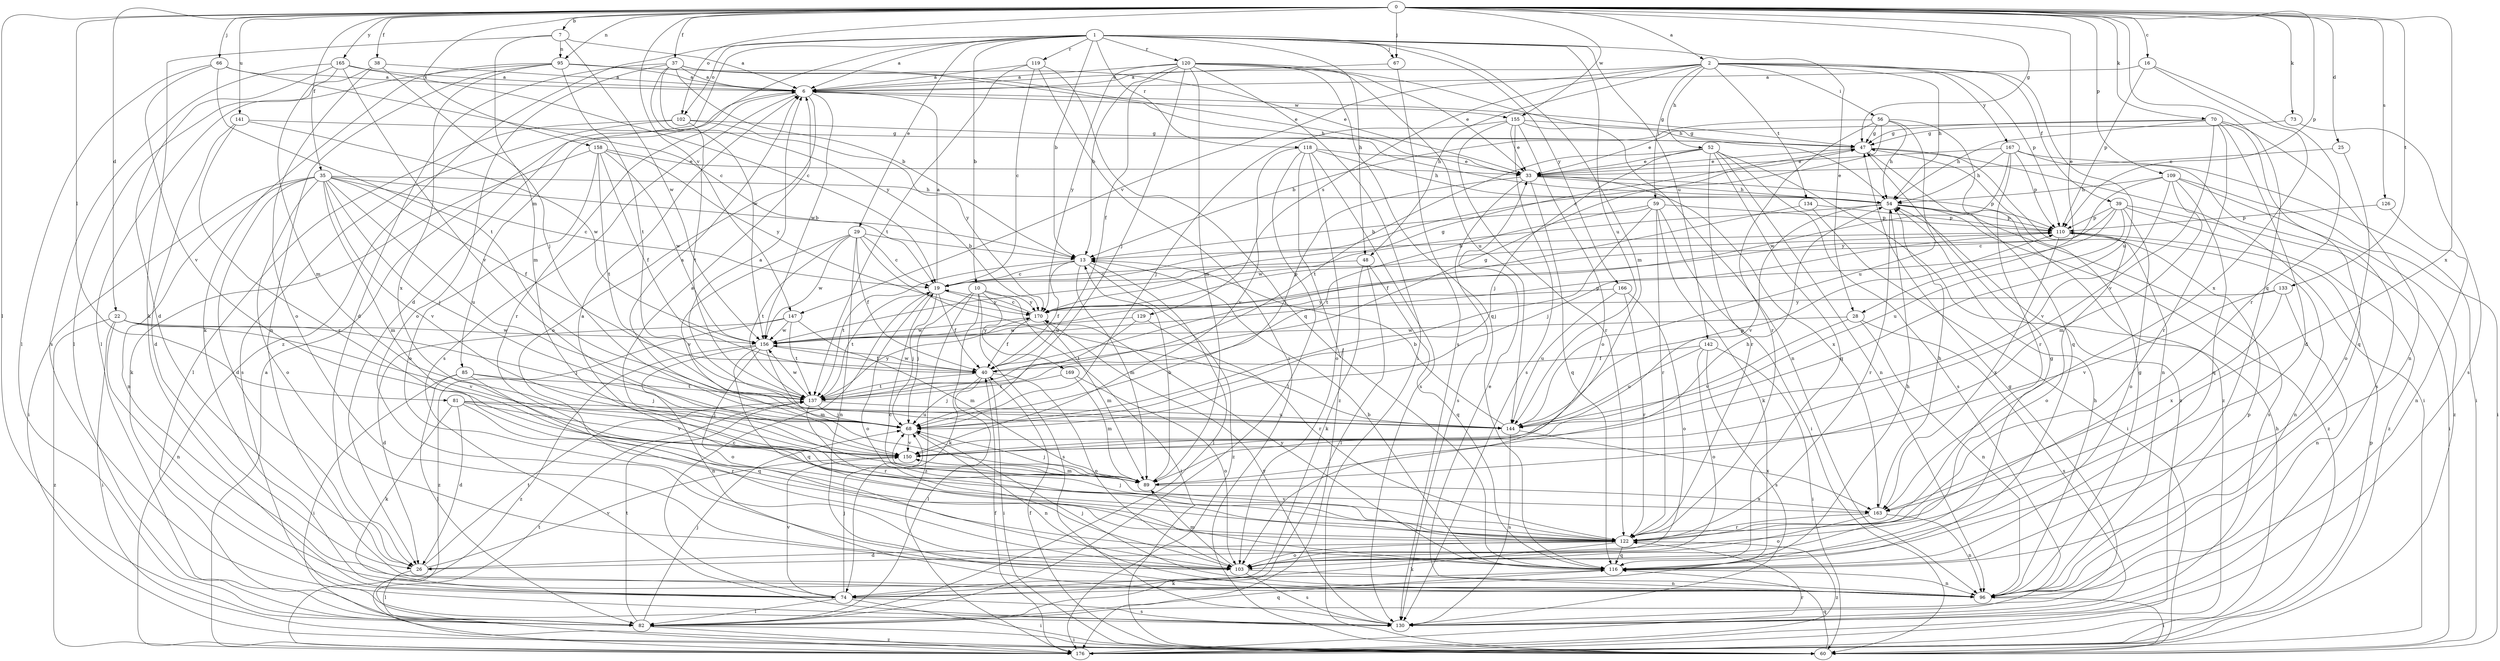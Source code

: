strict digraph  {
0;
1;
2;
6;
7;
10;
13;
16;
19;
22;
25;
26;
28;
29;
33;
35;
37;
38;
39;
40;
47;
48;
52;
54;
56;
59;
60;
66;
67;
68;
70;
73;
74;
81;
82;
85;
89;
95;
96;
102;
103;
109;
110;
116;
118;
119;
120;
122;
126;
129;
130;
133;
134;
137;
141;
142;
144;
147;
150;
155;
156;
158;
163;
165;
166;
167;
169;
170;
176;
0 -> 2  [label=a];
0 -> 7  [label=b];
0 -> 16  [label=c];
0 -> 22  [label=d];
0 -> 25  [label=d];
0 -> 28  [label=e];
0 -> 35  [label=f];
0 -> 37  [label=f];
0 -> 38  [label=f];
0 -> 47  [label=g];
0 -> 66  [label=j];
0 -> 67  [label=j];
0 -> 70  [label=k];
0 -> 73  [label=k];
0 -> 81  [label=l];
0 -> 82  [label=l];
0 -> 95  [label=n];
0 -> 102  [label=o];
0 -> 109  [label=p];
0 -> 110  [label=p];
0 -> 116  [label=q];
0 -> 126  [label=s];
0 -> 133  [label=t];
0 -> 141  [label=u];
0 -> 147  [label=v];
0 -> 155  [label=w];
0 -> 158  [label=x];
0 -> 163  [label=x];
0 -> 165  [label=y];
1 -> 6  [label=a];
1 -> 10  [label=b];
1 -> 13  [label=b];
1 -> 26  [label=d];
1 -> 28  [label=e];
1 -> 29  [label=e];
1 -> 48  [label=h];
1 -> 67  [label=j];
1 -> 85  [label=m];
1 -> 89  [label=m];
1 -> 102  [label=o];
1 -> 118  [label=r];
1 -> 119  [label=r];
1 -> 120  [label=r];
1 -> 142  [label=u];
1 -> 144  [label=u];
1 -> 166  [label=y];
1 -> 176  [label=z];
2 -> 6  [label=a];
2 -> 39  [label=f];
2 -> 48  [label=h];
2 -> 52  [label=h];
2 -> 54  [label=h];
2 -> 56  [label=i];
2 -> 59  [label=i];
2 -> 110  [label=p];
2 -> 129  [label=s];
2 -> 134  [label=t];
2 -> 144  [label=u];
2 -> 147  [label=v];
2 -> 167  [label=y];
6 -> 47  [label=g];
6 -> 103  [label=o];
6 -> 122  [label=r];
6 -> 130  [label=s];
6 -> 155  [label=w];
6 -> 156  [label=w];
7 -> 6  [label=a];
7 -> 74  [label=k];
7 -> 89  [label=m];
7 -> 95  [label=n];
7 -> 156  [label=w];
10 -> 60  [label=i];
10 -> 68  [label=j];
10 -> 74  [label=k];
10 -> 130  [label=s];
10 -> 169  [label=y];
10 -> 170  [label=y];
10 -> 176  [label=z];
13 -> 19  [label=c];
13 -> 40  [label=f];
13 -> 82  [label=l];
13 -> 89  [label=m];
13 -> 137  [label=t];
13 -> 176  [label=z];
16 -> 6  [label=a];
16 -> 110  [label=p];
16 -> 122  [label=r];
16 -> 163  [label=x];
19 -> 6  [label=a];
19 -> 40  [label=f];
19 -> 68  [label=j];
19 -> 103  [label=o];
19 -> 137  [label=t];
19 -> 170  [label=y];
22 -> 60  [label=i];
22 -> 68  [label=j];
22 -> 96  [label=n];
22 -> 150  [label=v];
22 -> 156  [label=w];
22 -> 176  [label=z];
25 -> 33  [label=e];
25 -> 103  [label=o];
26 -> 82  [label=l];
26 -> 137  [label=t];
26 -> 150  [label=v];
28 -> 96  [label=n];
28 -> 130  [label=s];
28 -> 150  [label=v];
28 -> 156  [label=w];
29 -> 13  [label=b];
29 -> 19  [label=c];
29 -> 40  [label=f];
29 -> 96  [label=n];
29 -> 137  [label=t];
29 -> 144  [label=u];
29 -> 150  [label=v];
29 -> 156  [label=w];
33 -> 54  [label=h];
33 -> 68  [label=j];
33 -> 110  [label=p];
33 -> 116  [label=q];
33 -> 130  [label=s];
33 -> 163  [label=x];
35 -> 13  [label=b];
35 -> 19  [label=c];
35 -> 26  [label=d];
35 -> 40  [label=f];
35 -> 54  [label=h];
35 -> 60  [label=i];
35 -> 68  [label=j];
35 -> 89  [label=m];
35 -> 96  [label=n];
35 -> 103  [label=o];
35 -> 144  [label=u];
35 -> 150  [label=v];
37 -> 6  [label=a];
37 -> 13  [label=b];
37 -> 26  [label=d];
37 -> 33  [label=e];
37 -> 54  [label=h];
37 -> 103  [label=o];
37 -> 156  [label=w];
37 -> 170  [label=y];
38 -> 6  [label=a];
38 -> 68  [label=j];
38 -> 82  [label=l];
38 -> 103  [label=o];
39 -> 19  [label=c];
39 -> 60  [label=i];
39 -> 68  [label=j];
39 -> 103  [label=o];
39 -> 110  [label=p];
39 -> 144  [label=u];
39 -> 176  [label=z];
40 -> 47  [label=g];
40 -> 60  [label=i];
40 -> 68  [label=j];
40 -> 82  [label=l];
40 -> 103  [label=o];
40 -> 137  [label=t];
40 -> 156  [label=w];
47 -> 33  [label=e];
47 -> 60  [label=i];
47 -> 96  [label=n];
47 -> 176  [label=z];
48 -> 19  [label=c];
48 -> 74  [label=k];
48 -> 82  [label=l];
48 -> 116  [label=q];
52 -> 33  [label=e];
52 -> 68  [label=j];
52 -> 96  [label=n];
52 -> 116  [label=q];
52 -> 122  [label=r];
52 -> 130  [label=s];
52 -> 137  [label=t];
52 -> 176  [label=z];
54 -> 110  [label=p];
54 -> 122  [label=r];
54 -> 130  [label=s];
54 -> 150  [label=v];
54 -> 156  [label=w];
54 -> 176  [label=z];
56 -> 13  [label=b];
56 -> 19  [label=c];
56 -> 47  [label=g];
56 -> 54  [label=h];
56 -> 116  [label=q];
56 -> 122  [label=r];
56 -> 144  [label=u];
59 -> 13  [label=b];
59 -> 60  [label=i];
59 -> 68  [label=j];
59 -> 74  [label=k];
59 -> 110  [label=p];
59 -> 122  [label=r];
59 -> 137  [label=t];
60 -> 40  [label=f];
60 -> 116  [label=q];
66 -> 6  [label=a];
66 -> 19  [label=c];
66 -> 82  [label=l];
66 -> 137  [label=t];
66 -> 150  [label=v];
67 -> 6  [label=a];
67 -> 130  [label=s];
68 -> 6  [label=a];
68 -> 96  [label=n];
68 -> 150  [label=v];
70 -> 26  [label=d];
70 -> 33  [label=e];
70 -> 47  [label=g];
70 -> 54  [label=h];
70 -> 96  [label=n];
70 -> 116  [label=q];
70 -> 122  [label=r];
70 -> 150  [label=v];
73 -> 47  [label=g];
73 -> 130  [label=s];
74 -> 19  [label=c];
74 -> 60  [label=i];
74 -> 68  [label=j];
74 -> 82  [label=l];
74 -> 130  [label=s];
74 -> 150  [label=v];
81 -> 26  [label=d];
81 -> 68  [label=j];
81 -> 74  [label=k];
81 -> 122  [label=r];
81 -> 144  [label=u];
81 -> 150  [label=v];
82 -> 47  [label=g];
82 -> 60  [label=i];
82 -> 68  [label=j];
82 -> 116  [label=q];
82 -> 137  [label=t];
82 -> 176  [label=z];
85 -> 60  [label=i];
85 -> 68  [label=j];
85 -> 82  [label=l];
85 -> 116  [label=q];
85 -> 137  [label=t];
89 -> 6  [label=a];
89 -> 13  [label=b];
89 -> 54  [label=h];
89 -> 68  [label=j];
89 -> 163  [label=x];
95 -> 6  [label=a];
95 -> 33  [label=e];
95 -> 74  [label=k];
95 -> 82  [label=l];
95 -> 96  [label=n];
95 -> 137  [label=t];
95 -> 163  [label=x];
96 -> 33  [label=e];
96 -> 47  [label=g];
96 -> 54  [label=h];
96 -> 60  [label=i];
96 -> 68  [label=j];
96 -> 110  [label=p];
102 -> 47  [label=g];
102 -> 82  [label=l];
102 -> 130  [label=s];
102 -> 137  [label=t];
102 -> 170  [label=y];
103 -> 89  [label=m];
103 -> 96  [label=n];
103 -> 130  [label=s];
109 -> 54  [label=h];
109 -> 60  [label=i];
109 -> 89  [label=m];
109 -> 116  [label=q];
109 -> 150  [label=v];
109 -> 170  [label=y];
109 -> 176  [label=z];
110 -> 13  [label=b];
110 -> 96  [label=n];
110 -> 103  [label=o];
110 -> 163  [label=x];
116 -> 13  [label=b];
116 -> 47  [label=g];
116 -> 54  [label=h];
116 -> 74  [label=k];
116 -> 96  [label=n];
116 -> 170  [label=y];
118 -> 33  [label=e];
118 -> 54  [label=h];
118 -> 82  [label=l];
118 -> 103  [label=o];
118 -> 130  [label=s];
118 -> 150  [label=v];
118 -> 176  [label=z];
119 -> 6  [label=a];
119 -> 19  [label=c];
119 -> 60  [label=i];
119 -> 116  [label=q];
119 -> 137  [label=t];
120 -> 6  [label=a];
120 -> 13  [label=b];
120 -> 33  [label=e];
120 -> 40  [label=f];
120 -> 54  [label=h];
120 -> 60  [label=i];
120 -> 68  [label=j];
120 -> 89  [label=m];
120 -> 116  [label=q];
120 -> 144  [label=u];
120 -> 170  [label=y];
122 -> 6  [label=a];
122 -> 19  [label=c];
122 -> 26  [label=d];
122 -> 68  [label=j];
122 -> 74  [label=k];
122 -> 103  [label=o];
122 -> 116  [label=q];
122 -> 150  [label=v];
122 -> 176  [label=z];
126 -> 96  [label=n];
126 -> 110  [label=p];
129 -> 122  [label=r];
129 -> 137  [label=t];
129 -> 156  [label=w];
130 -> 170  [label=y];
133 -> 96  [label=n];
133 -> 150  [label=v];
133 -> 163  [label=x];
133 -> 170  [label=y];
134 -> 40  [label=f];
134 -> 60  [label=i];
134 -> 110  [label=p];
137 -> 68  [label=j];
137 -> 122  [label=r];
137 -> 144  [label=u];
137 -> 156  [label=w];
137 -> 170  [label=y];
141 -> 26  [label=d];
141 -> 47  [label=g];
141 -> 122  [label=r];
141 -> 156  [label=w];
142 -> 40  [label=f];
142 -> 60  [label=i];
142 -> 103  [label=o];
142 -> 130  [label=s];
142 -> 144  [label=u];
144 -> 6  [label=a];
144 -> 13  [label=b];
144 -> 110  [label=p];
144 -> 130  [label=s];
144 -> 163  [label=x];
147 -> 26  [label=d];
147 -> 89  [label=m];
147 -> 137  [label=t];
147 -> 156  [label=w];
147 -> 176  [label=z];
150 -> 89  [label=m];
155 -> 33  [label=e];
155 -> 47  [label=g];
155 -> 68  [label=j];
155 -> 96  [label=n];
155 -> 103  [label=o];
155 -> 122  [label=r];
155 -> 130  [label=s];
156 -> 40  [label=f];
156 -> 89  [label=m];
156 -> 96  [label=n];
156 -> 103  [label=o];
156 -> 110  [label=p];
156 -> 116  [label=q];
156 -> 176  [label=z];
158 -> 33  [label=e];
158 -> 40  [label=f];
158 -> 74  [label=k];
158 -> 103  [label=o];
158 -> 137  [label=t];
158 -> 156  [label=w];
158 -> 170  [label=y];
163 -> 54  [label=h];
163 -> 96  [label=n];
163 -> 103  [label=o];
163 -> 122  [label=r];
165 -> 6  [label=a];
165 -> 19  [label=c];
165 -> 26  [label=d];
165 -> 89  [label=m];
165 -> 130  [label=s];
165 -> 150  [label=v];
166 -> 103  [label=o];
166 -> 122  [label=r];
166 -> 144  [label=u];
166 -> 170  [label=y];
167 -> 33  [label=e];
167 -> 54  [label=h];
167 -> 60  [label=i];
167 -> 110  [label=p];
167 -> 122  [label=r];
167 -> 130  [label=s];
167 -> 156  [label=w];
169 -> 89  [label=m];
169 -> 103  [label=o];
169 -> 137  [label=t];
170 -> 19  [label=c];
170 -> 40  [label=f];
170 -> 47  [label=g];
170 -> 89  [label=m];
170 -> 110  [label=p];
170 -> 156  [label=w];
176 -> 6  [label=a];
176 -> 40  [label=f];
176 -> 54  [label=h];
176 -> 110  [label=p];
176 -> 122  [label=r];
176 -> 137  [label=t];
}
